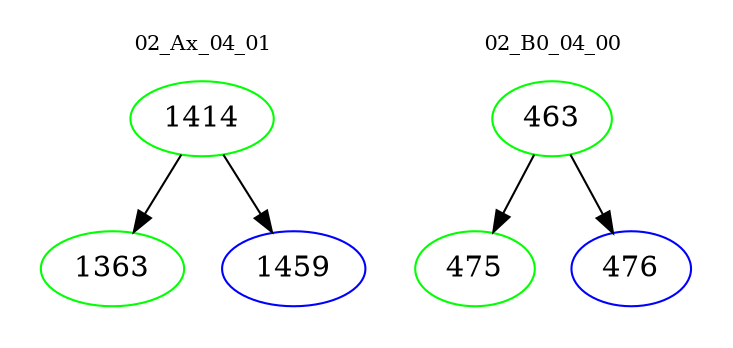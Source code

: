 digraph{
subgraph cluster_0 {
color = white
label = "02_Ax_04_01";
fontsize=10;
T0_1414 [label="1414", color="green"]
T0_1414 -> T0_1363 [color="black"]
T0_1363 [label="1363", color="green"]
T0_1414 -> T0_1459 [color="black"]
T0_1459 [label="1459", color="blue"]
}
subgraph cluster_1 {
color = white
label = "02_B0_04_00";
fontsize=10;
T1_463 [label="463", color="green"]
T1_463 -> T1_475 [color="black"]
T1_475 [label="475", color="green"]
T1_463 -> T1_476 [color="black"]
T1_476 [label="476", color="blue"]
}
}
